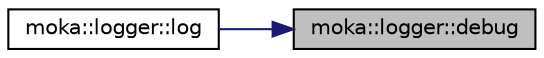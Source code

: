 digraph "moka::logger::debug"
{
 // LATEX_PDF_SIZE
  edge [fontname="Helvetica",fontsize="10",labelfontname="Helvetica",labelfontsize="10"];
  node [fontname="Helvetica",fontsize="10",shape=record];
  rankdir="RL";
  Node3 [label="moka::logger::debug",height=0.2,width=0.4,color="black", fillcolor="grey75", style="filled", fontcolor="black",tooltip="Write some debug-level information to the log."];
  Node3 -> Node4 [dir="back",color="midnightblue",fontsize="10",style="solid",fontname="Helvetica"];
  Node4 [label="moka::logger::log",height=0.2,width=0.4,color="black", fillcolor="white", style="filled",URL="$classmoka_1_1logger.html#a826aeeb2fcae75b99c72eb9c82b5fa13",tooltip="Write some information to the log."];
}
